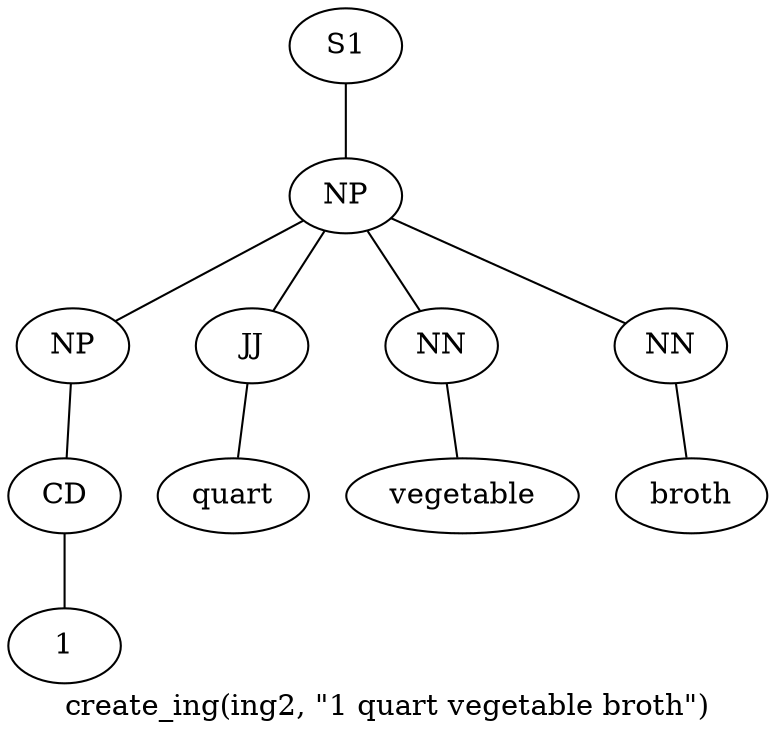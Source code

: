 graph SyntaxGraph {
	label = "create_ing(ing2, \"1 quart vegetable broth\")";
	Node0 [label="S1"];
	Node1 [label="NP"];
	Node2 [label="NP"];
	Node3 [label="CD"];
	Node4 [label="1"];
	Node5 [label="JJ"];
	Node6 [label="quart"];
	Node7 [label="NN"];
	Node8 [label="vegetable"];
	Node9 [label="NN"];
	Node10 [label="broth"];

	Node0 -- Node1;
	Node1 -- Node2;
	Node1 -- Node5;
	Node1 -- Node7;
	Node1 -- Node9;
	Node2 -- Node3;
	Node3 -- Node4;
	Node5 -- Node6;
	Node7 -- Node8;
	Node9 -- Node10;
}